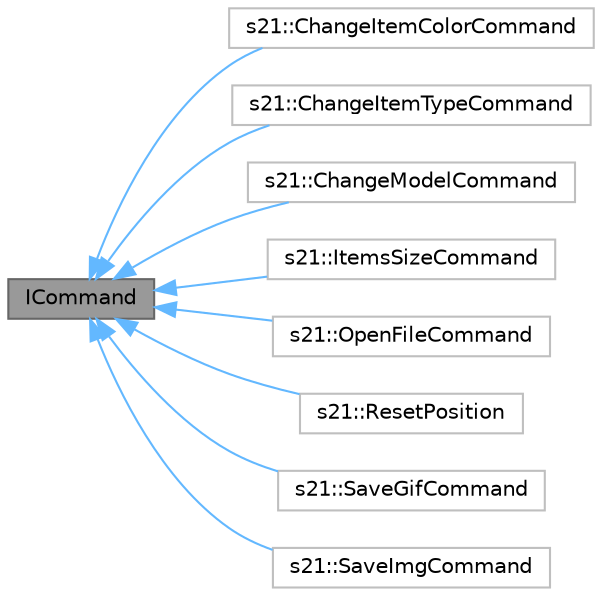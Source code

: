 digraph "ICommand"
{
 // LATEX_PDF_SIZE
  bgcolor="transparent";
  edge [fontname=Helvetica,fontsize=10,labelfontname=Helvetica,labelfontsize=10];
  node [fontname=Helvetica,fontsize=10,shape=box,height=0.2,width=0.4];
  rankdir="LR";
  Node1 [label="ICommand",height=0.2,width=0.4,color="gray40", fillcolor="grey60", style="filled", fontcolor="black",tooltip=" "];
  Node1 -> Node2 [dir="back",color="steelblue1",style="solid"];
  Node2 [label="s21::ChangeItemColorCommand",height=0.2,width=0.4,color="grey75", fillcolor="white", style="filled",URL="$classs21_1_1ChangeItemColorCommand.html",tooltip=" "];
  Node1 -> Node3 [dir="back",color="steelblue1",style="solid"];
  Node3 [label="s21::ChangeItemTypeCommand",height=0.2,width=0.4,color="grey75", fillcolor="white", style="filled",URL="$classs21_1_1ChangeItemTypeCommand.html",tooltip=" "];
  Node1 -> Node4 [dir="back",color="steelblue1",style="solid"];
  Node4 [label="s21::ChangeModelCommand",height=0.2,width=0.4,color="grey75", fillcolor="white", style="filled",URL="$classs21_1_1ChangeModelCommand.html",tooltip=" "];
  Node1 -> Node5 [dir="back",color="steelblue1",style="solid"];
  Node5 [label="s21::ItemsSizeCommand",height=0.2,width=0.4,color="grey75", fillcolor="white", style="filled",URL="$classs21_1_1ItemsSizeCommand.html",tooltip=" "];
  Node1 -> Node6 [dir="back",color="steelblue1",style="solid"];
  Node6 [label="s21::OpenFileCommand",height=0.2,width=0.4,color="grey75", fillcolor="white", style="filled",URL="$classs21_1_1OpenFileCommand.html",tooltip=" "];
  Node1 -> Node7 [dir="back",color="steelblue1",style="solid"];
  Node7 [label="s21::ResetPosition",height=0.2,width=0.4,color="grey75", fillcolor="white", style="filled",URL="$classs21_1_1ResetPosition.html",tooltip=" "];
  Node1 -> Node8 [dir="back",color="steelblue1",style="solid"];
  Node8 [label="s21::SaveGifCommand",height=0.2,width=0.4,color="grey75", fillcolor="white", style="filled",URL="$classs21_1_1SaveGifCommand.html",tooltip=" "];
  Node1 -> Node9 [dir="back",color="steelblue1",style="solid"];
  Node9 [label="s21::SaveImgCommand",height=0.2,width=0.4,color="grey75", fillcolor="white", style="filled",URL="$classs21_1_1SaveImgCommand.html",tooltip=" "];
}
